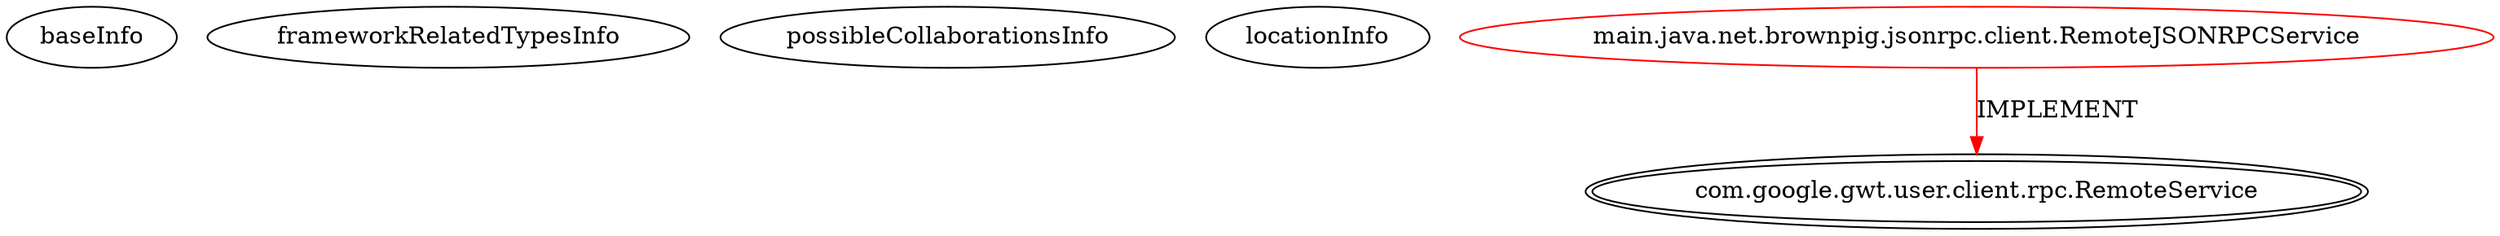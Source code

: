 digraph {
baseInfo[graphId=50,category="extension_graph",isAnonymous=false,possibleRelation=false]
frameworkRelatedTypesInfo[0="com.google.gwt.user.client.rpc.RemoteService"]
possibleCollaborationsInfo[]
locationInfo[projectName="Byclosure-json-rpc-gwt",filePath="/Byclosure-json-rpc-gwt/json-rpc-gwt-master/src/main/java/net/brownpig/jsonrpc/client/RemoteJSONRPCService.java",contextSignature="RemoteJSONRPCService",graphId="50"]
0[label="main.java.net.brownpig.jsonrpc.client.RemoteJSONRPCService",vertexType="ROOT_CLIENT_CLASS_DECLARATION",isFrameworkType=false,color=red]
1[label="com.google.gwt.user.client.rpc.RemoteService",vertexType="FRAMEWORK_INTERFACE_TYPE",isFrameworkType=true,peripheries=2]
0->1[label="IMPLEMENT",color=red]
}

